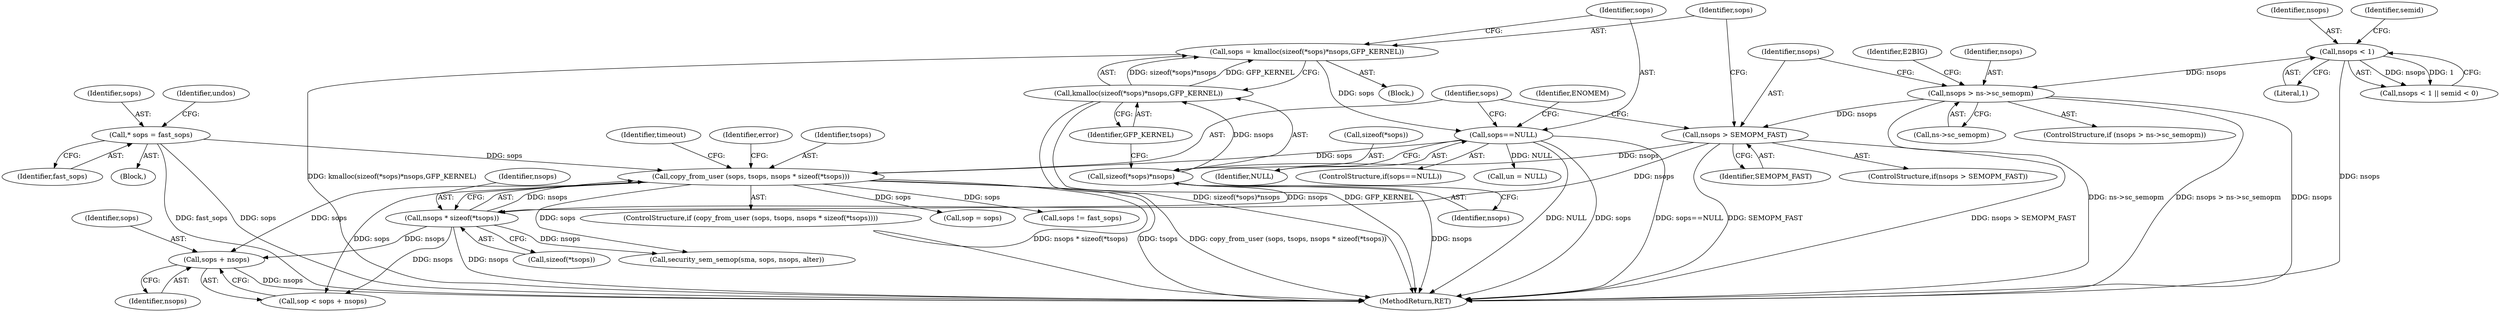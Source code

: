 digraph "0_linux_6062a8dc0517bce23e3c2f7d2fea5e22411269a3_0@pointer" {
"1000268" [label="(Call,sops + nsops)"];
"1000198" [label="(Call,copy_from_user (sops, tsops, nsops * sizeof(*tsops)))"];
"1000128" [label="(Call,* sops = fast_sops)"];
"1000191" [label="(Call,sops==NULL)"];
"1000181" [label="(Call,sops = kmalloc(sizeof(*sops)*nsops,GFP_KERNEL))"];
"1000183" [label="(Call,kmalloc(sizeof(*sops)*nsops,GFP_KERNEL))"];
"1000184" [label="(Call,sizeof(*sops)*nsops)"];
"1000177" [label="(Call,nsops > SEMOPM_FAST)"];
"1000168" [label="(Call,nsops > ns->sc_semopm)"];
"1000158" [label="(Call,nsops < 1)"];
"1000201" [label="(Call,nsops * sizeof(*tsops))"];
"1000268" [label="(Call,sops + nsops)"];
"1000130" [label="(Identifier,fast_sops)"];
"1000189" [label="(Identifier,GFP_KERNEL)"];
"1000184" [label="(Call,sizeof(*sops)*nsops)"];
"1000199" [label="(Identifier,sops)"];
"1000182" [label="(Identifier,sops)"];
"1000179" [label="(Identifier,SEMOPM_FAST)"];
"1000170" [label="(Call,ns->sc_semopm)"];
"1000157" [label="(Call,nsops < 1 || semid < 0)"];
"1000197" [label="(ControlStructure,if (copy_from_user (sops, tsops, nsops * sizeof(*tsops))))"];
"1000167" [label="(ControlStructure,if (nsops > ns->sc_semopm))"];
"1000180" [label="(Block,)"];
"1000266" [label="(Call,sop < sops + nsops)"];
"1000196" [label="(Identifier,ENOMEM)"];
"1000270" [label="(Identifier,nsops)"];
"1000119" [label="(Block,)"];
"1000213" [label="(Identifier,timeout)"];
"1000178" [label="(Identifier,nsops)"];
"1000193" [label="(Identifier,NULL)"];
"1000135" [label="(Identifier,undos)"];
"1000191" [label="(Call,sops==NULL)"];
"1000129" [label="(Identifier,sops)"];
"1000190" [label="(ControlStructure,if(sops==NULL))"];
"1000208" [label="(Identifier,error)"];
"1000176" [label="(ControlStructure,if(nsops > SEMOPM_FAST))"];
"1000168" [label="(Call,nsops > ns->sc_semopm)"];
"1000263" [label="(Call,sop = sops)"];
"1000269" [label="(Identifier,sops)"];
"1000200" [label="(Identifier,tsops)"];
"1000128" [label="(Call,* sops = fast_sops)"];
"1000159" [label="(Identifier,nsops)"];
"1000626" [label="(Call,sops != fast_sops)"];
"1000175" [label="(Identifier,E2BIG)"];
"1000198" [label="(Call,copy_from_user (sops, tsops, nsops * sizeof(*tsops)))"];
"1000192" [label="(Identifier,sops)"];
"1000183" [label="(Call,kmalloc(sizeof(*sops)*nsops,GFP_KERNEL))"];
"1000158" [label="(Call,nsops < 1)"];
"1000633" [label="(MethodReturn,RET)"];
"1000378" [label="(Call,security_sem_semop(sma, sops, nsops, alter))"];
"1000185" [label="(Call,sizeof(*sops))"];
"1000201" [label="(Call,nsops * sizeof(*tsops))"];
"1000181" [label="(Call,sops = kmalloc(sizeof(*sops)*nsops,GFP_KERNEL))"];
"1000321" [label="(Call,un = NULL)"];
"1000177" [label="(Call,nsops > SEMOPM_FAST)"];
"1000203" [label="(Call,sizeof(*tsops))"];
"1000202" [label="(Identifier,nsops)"];
"1000169" [label="(Identifier,nsops)"];
"1000160" [label="(Literal,1)"];
"1000162" [label="(Identifier,semid)"];
"1000188" [label="(Identifier,nsops)"];
"1000268" -> "1000266"  [label="AST: "];
"1000268" -> "1000270"  [label="CFG: "];
"1000269" -> "1000268"  [label="AST: "];
"1000270" -> "1000268"  [label="AST: "];
"1000266" -> "1000268"  [label="CFG: "];
"1000268" -> "1000633"  [label="DDG: nsops"];
"1000198" -> "1000268"  [label="DDG: sops"];
"1000201" -> "1000268"  [label="DDG: nsops"];
"1000198" -> "1000197"  [label="AST: "];
"1000198" -> "1000201"  [label="CFG: "];
"1000199" -> "1000198"  [label="AST: "];
"1000200" -> "1000198"  [label="AST: "];
"1000201" -> "1000198"  [label="AST: "];
"1000208" -> "1000198"  [label="CFG: "];
"1000213" -> "1000198"  [label="CFG: "];
"1000198" -> "1000633"  [label="DDG: nsops * sizeof(*tsops)"];
"1000198" -> "1000633"  [label="DDG: tsops"];
"1000198" -> "1000633"  [label="DDG: copy_from_user (sops, tsops, nsops * sizeof(*tsops))"];
"1000128" -> "1000198"  [label="DDG: sops"];
"1000191" -> "1000198"  [label="DDG: sops"];
"1000201" -> "1000198"  [label="DDG: nsops"];
"1000198" -> "1000263"  [label="DDG: sops"];
"1000198" -> "1000266"  [label="DDG: sops"];
"1000198" -> "1000378"  [label="DDG: sops"];
"1000198" -> "1000626"  [label="DDG: sops"];
"1000128" -> "1000119"  [label="AST: "];
"1000128" -> "1000130"  [label="CFG: "];
"1000129" -> "1000128"  [label="AST: "];
"1000130" -> "1000128"  [label="AST: "];
"1000135" -> "1000128"  [label="CFG: "];
"1000128" -> "1000633"  [label="DDG: fast_sops"];
"1000128" -> "1000633"  [label="DDG: sops"];
"1000191" -> "1000190"  [label="AST: "];
"1000191" -> "1000193"  [label="CFG: "];
"1000192" -> "1000191"  [label="AST: "];
"1000193" -> "1000191"  [label="AST: "];
"1000196" -> "1000191"  [label="CFG: "];
"1000199" -> "1000191"  [label="CFG: "];
"1000191" -> "1000633"  [label="DDG: sops==NULL"];
"1000191" -> "1000633"  [label="DDG: NULL"];
"1000191" -> "1000633"  [label="DDG: sops"];
"1000181" -> "1000191"  [label="DDG: sops"];
"1000191" -> "1000321"  [label="DDG: NULL"];
"1000181" -> "1000180"  [label="AST: "];
"1000181" -> "1000183"  [label="CFG: "];
"1000182" -> "1000181"  [label="AST: "];
"1000183" -> "1000181"  [label="AST: "];
"1000192" -> "1000181"  [label="CFG: "];
"1000181" -> "1000633"  [label="DDG: kmalloc(sizeof(*sops)*nsops,GFP_KERNEL)"];
"1000183" -> "1000181"  [label="DDG: sizeof(*sops)*nsops"];
"1000183" -> "1000181"  [label="DDG: GFP_KERNEL"];
"1000183" -> "1000189"  [label="CFG: "];
"1000184" -> "1000183"  [label="AST: "];
"1000189" -> "1000183"  [label="AST: "];
"1000183" -> "1000633"  [label="DDG: GFP_KERNEL"];
"1000183" -> "1000633"  [label="DDG: sizeof(*sops)*nsops"];
"1000184" -> "1000183"  [label="DDG: nsops"];
"1000184" -> "1000188"  [label="CFG: "];
"1000185" -> "1000184"  [label="AST: "];
"1000188" -> "1000184"  [label="AST: "];
"1000189" -> "1000184"  [label="CFG: "];
"1000184" -> "1000633"  [label="DDG: nsops"];
"1000177" -> "1000184"  [label="DDG: nsops"];
"1000184" -> "1000201"  [label="DDG: nsops"];
"1000177" -> "1000176"  [label="AST: "];
"1000177" -> "1000179"  [label="CFG: "];
"1000178" -> "1000177"  [label="AST: "];
"1000179" -> "1000177"  [label="AST: "];
"1000182" -> "1000177"  [label="CFG: "];
"1000199" -> "1000177"  [label="CFG: "];
"1000177" -> "1000633"  [label="DDG: SEMOPM_FAST"];
"1000177" -> "1000633"  [label="DDG: nsops > SEMOPM_FAST"];
"1000168" -> "1000177"  [label="DDG: nsops"];
"1000177" -> "1000201"  [label="DDG: nsops"];
"1000168" -> "1000167"  [label="AST: "];
"1000168" -> "1000170"  [label="CFG: "];
"1000169" -> "1000168"  [label="AST: "];
"1000170" -> "1000168"  [label="AST: "];
"1000175" -> "1000168"  [label="CFG: "];
"1000178" -> "1000168"  [label="CFG: "];
"1000168" -> "1000633"  [label="DDG: nsops > ns->sc_semopm"];
"1000168" -> "1000633"  [label="DDG: nsops"];
"1000168" -> "1000633"  [label="DDG: ns->sc_semopm"];
"1000158" -> "1000168"  [label="DDG: nsops"];
"1000158" -> "1000157"  [label="AST: "];
"1000158" -> "1000160"  [label="CFG: "];
"1000159" -> "1000158"  [label="AST: "];
"1000160" -> "1000158"  [label="AST: "];
"1000162" -> "1000158"  [label="CFG: "];
"1000157" -> "1000158"  [label="CFG: "];
"1000158" -> "1000633"  [label="DDG: nsops"];
"1000158" -> "1000157"  [label="DDG: nsops"];
"1000158" -> "1000157"  [label="DDG: 1"];
"1000201" -> "1000203"  [label="CFG: "];
"1000202" -> "1000201"  [label="AST: "];
"1000203" -> "1000201"  [label="AST: "];
"1000201" -> "1000633"  [label="DDG: nsops"];
"1000201" -> "1000266"  [label="DDG: nsops"];
"1000201" -> "1000378"  [label="DDG: nsops"];
}
